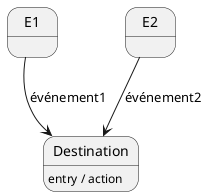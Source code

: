 @startuml

'-----------------------------------
' UML patterns illustrated
' JMB 2014
'-----------------------------------

state E1
E1 --> Destination : événement1
E2 --> Destination : événement2
Destination : entry / action

@enduml

